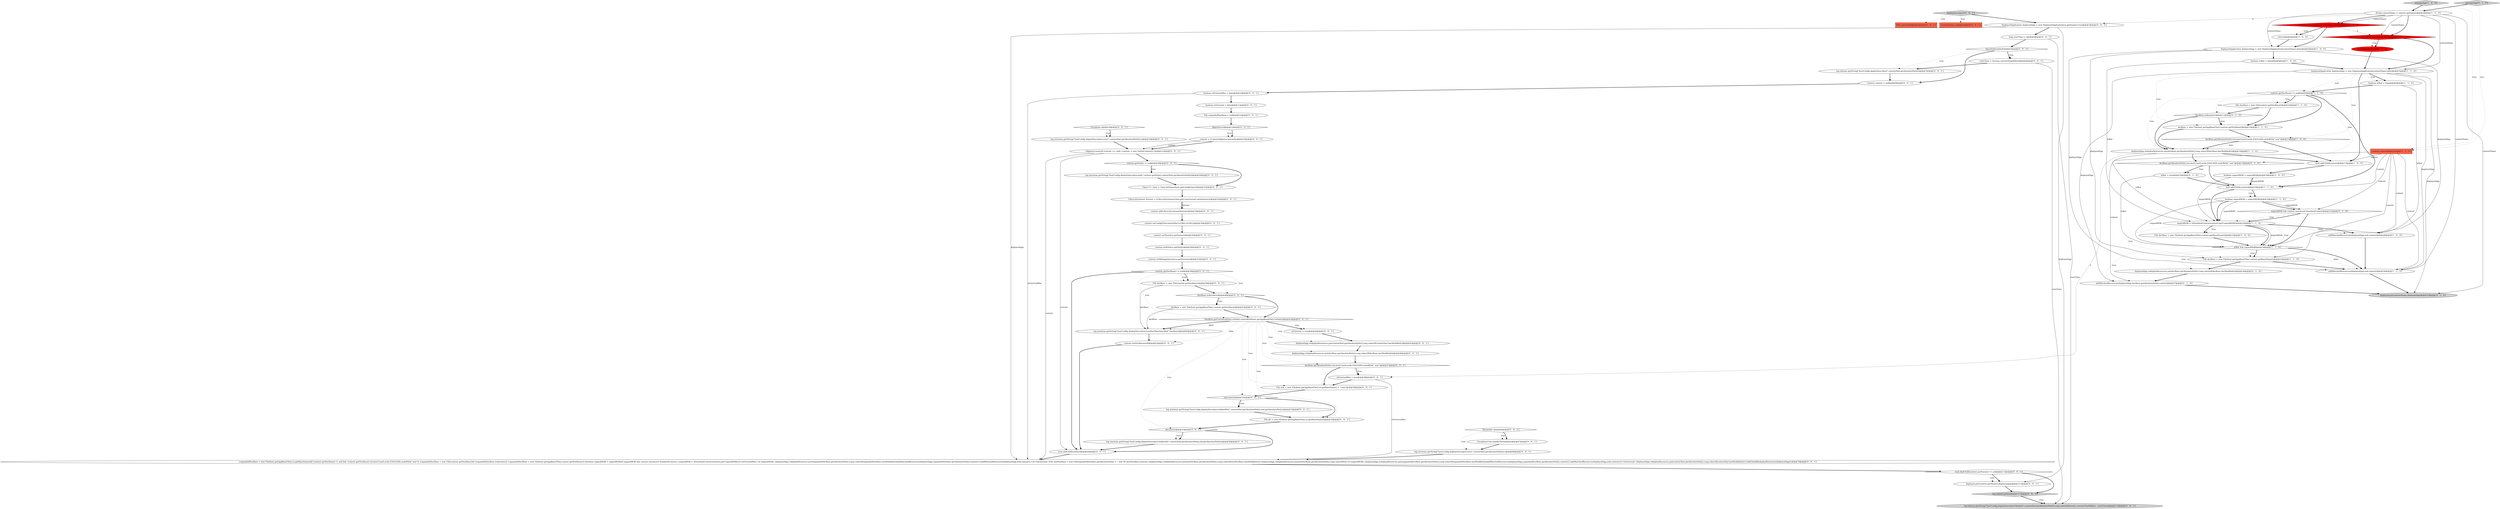 digraph {
47 [style = filled, label = "context.setWebappVersion(cn.getVersion())@@@37@@@['0', '0', '1']", fillcolor = white, shape = ellipse image = "AAA0AAABBB3BBB"];
22 [style = filled, label = "isWar && unpackWAR@@@24@@@['1', '1', '0']", fillcolor = white, shape = diamond image = "AAA0AAABBB1BBB"];
36 [style = filled, label = "DeployedApplication deployedApp = new DeployedApplication(cn.getName(),true)@@@3@@@['0', '0', '1']", fillcolor = white, shape = ellipse image = "AAA0AAABBB3BBB"];
32 [style = filled, label = "!docBase.isAbsolute()@@@11@@@['0', '1', '0']", fillcolor = white, shape = diamond image = "AAA0AAABBB2BBB"];
42 [style = filled, label = "File expandedDocBase = null@@@12@@@['0', '0', '1']", fillcolor = white, shape = ellipse image = "AAA0AAABBB3BBB"];
40 [style = filled, label = "File dir = new File(host.getAppBaseFile(),cn.getBaseName())@@@54@@@['0', '0', '1']", fillcolor = white, shape = ellipse image = "AAA0AAABBB3BBB"];
55 [style = filled, label = "long startTime = 0@@@4@@@['0', '0', '1']", fillcolor = white, shape = ellipse image = "AAA0AAABBB3BBB"];
6 [style = filled, label = "manageApp['1', '0', '0']", fillcolor = lightgray, shape = diamond image = "AAA0AAABBB1BBB"];
5 [style = filled, label = "addWatchedResources(deployedApp,null,context)@@@28@@@['1', '0', '0']", fillcolor = white, shape = ellipse image = "AAA0AAABBB1BBB"];
60 [style = filled, label = "context.addLifecycleListener(listener)@@@33@@@['0', '0', '1']", fillcolor = white, shape = ellipse image = "AAA0AAABBB3BBB"];
8 [style = filled, label = "docBase.getAbsolutePath().toLowerCase(Locale.ENGLISH).endsWith(\".war\")@@@13@@@['1', '0', '0']", fillcolor = white, shape = diamond image = "AAA0AAABBB1BBB"];
49 [style = filled, label = "log.info(sm.getString(\"hostConfig.deployDescriptor\",contextXml.getAbsolutePath()))@@@7@@@['0', '0', '1']", fillcolor = white, shape = ellipse image = "AAA0AAABBB3BBB"];
21 [style = filled, label = "Context context@@@2@@@['1', '1', '0']", fillcolor = tomato, shape = box image = "AAA0AAABBB1BBB"];
9 [style = filled, label = "addWatchedResources(deployedApp,null,context)@@@30@@@['1', '1', '0']", fillcolor = white, shape = ellipse image = "AAA0AAABBB1BBB"];
72 [style = filled, label = "{expandedDocBase = new File(host.getAppBaseFile(),cn.getBaseName())if (context.getDocBase() != null && !context.getDocBase().toLowerCase(Locale.ENGLISH).endsWith(\".war\")) {expandedDocBase = new File(context.getDocBase())if (!expandedDocBase.isAbsolute()) {expandedDocBase = new File(host.getAppBaseFile(),context.getDocBase())}}boolean unpackWAR = unpackWARsif (unpackWAR && context instanceof StandardContext) {unpackWAR = ((StandardContext)context).getUnpackWAR()}if (isExternalWar) {if (unpackWAR) {deployedApp.redeployResources.put(expandedDocBase.getAbsolutePath(),Long.valueOf(expandedDocBase.lastModified()))addWatchedResources(deployedApp,expandedDocBase.getAbsolutePath(),context)}{addWatchedResources(deployedApp,null,context)}}{if (!isExternal) {File warDocBase = new File(expandedDocBase.getAbsolutePath() + \".war\")if (warDocBase.exists()) {deployedApp.redeployResources.put(warDocBase.getAbsolutePath(),Long.valueOf(warDocBase.lastModified()))}{deployedApp.redeployResources.put(warDocBase.getAbsolutePath(),Long.valueOf(0))}}if (unpackWAR) {deployedApp.redeployResources.put(expandedDocBase.getAbsolutePath(),Long.valueOf(expandedDocBase.lastModified()))addWatchedResources(deployedApp,expandedDocBase.getAbsolutePath(),context)}{addWatchedResources(deployedApp,null,context)}if (!isExternal) {deployedApp.redeployResources.put(contextXml.getAbsolutePath(),Long.valueOf(contextXml.lastModified()))}}addGlobalRedeployResources(deployedApp)}@@@70@@@['0', '0', '1']", fillcolor = white, shape = ellipse image = "AAA0AAABBB3BBB"];
43 [style = filled, label = "LifecycleListener listener = (LifecycleListener)clazz.getConstructor().newInstance()@@@32@@@['0', '0', '1']", fillcolor = white, shape = ellipse image = "AAA0AAABBB3BBB"];
15 [style = filled, label = "host.addChild(context)@@@19@@@['1', '1', '0']", fillcolor = white, shape = ellipse image = "AAA0AAABBB1BBB"];
83 [style = filled, label = "ContextName cn@@@2@@@['0', '0', '1']", fillcolor = tomato, shape = box image = "AAA0AAABBB3BBB"];
38 [style = filled, label = "File contextXml@@@2@@@['0', '0', '1']", fillcolor = tomato, shape = box image = "AAA0AAABBB3BBB"];
82 [style = filled, label = "log.warn(sm.getString(\"hostConfig.deployDescriptor.hiddenDir\",contextXml.getAbsolutePath(),dir.getAbsolutePath()))@@@56@@@['0', '0', '1']", fillcolor = white, shape = ellipse image = "AAA0AAABBB3BBB"];
3 [style = filled, label = "context.getDocBase() != null@@@9@@@['1', '1', '0']", fillcolor = white, shape = diamond image = "AAA0AAABBB1BBB"];
35 [style = filled, label = "ExceptionUtils.handleThrowable(t)@@@67@@@['0', '0', '1']", fillcolor = white, shape = ellipse image = "AAA0AAABBB3BBB"];
7 [style = filled, label = "File docBase = new File(context.getDocBase())@@@10@@@['1', '1', '0']", fillcolor = white, shape = ellipse image = "AAA0AAABBB1BBB"];
28 [style = filled, label = "unpackWAR && context instanceof StandardContext@@@21@@@['0', '1', '0']", fillcolor = white, shape = diamond image = "AAA0AAABBB2BBB"];
68 [style = filled, label = "boolean isExternalWar = false@@@10@@@['0', '0', '1']", fillcolor = white, shape = ellipse image = "AAA0AAABBB3BBB"];
12 [style = filled, label = "deployed.containsKey(contextName)@@@4@@@['1', '0', '0']", fillcolor = red, shape = diamond image = "AAA1AAABBB1BBB"];
59 [style = filled, label = "deployDescriptor['0', '0', '1']", fillcolor = lightgray, shape = diamond image = "AAA0AAABBB3BBB"];
73 [style = filled, label = "context.getPath() != null@@@28@@@['0', '0', '1']", fillcolor = white, shape = diamond image = "AAA0AAABBB3BBB"];
33 [style = filled, label = "deployed.put(contextName,deployedApp)@@@32@@@['0', '1', '0']", fillcolor = lightgray, shape = ellipse image = "AAA0AAABBB2BBB"];
71 [style = filled, label = "File docBase = new File(context.getDocBase())@@@39@@@['0', '0', '1']", fillcolor = white, shape = ellipse image = "AAA0AAABBB3BBB"];
2 [style = filled, label = "return@@@4@@@['1', '0', '0']", fillcolor = white, shape = ellipse image = "AAA0AAABBB1BBB"];
14 [style = filled, label = "docBase = new File(host.getAppBaseFile(),context.getDocBase())@@@12@@@['1', '1', '0']", fillcolor = white, shape = ellipse image = "AAA0AAABBB1BBB"];
39 [style = filled, label = "log.info(sm.getString(\"hostConfig.deployDescriptor.finished\",contextXml.getAbsolutePath(),Long.valueOf(System.currentTimeMillis() - startTime)))@@@118@@@['0', '0', '1']", fillcolor = lightgray, shape = ellipse image = "AAA0AAABBB3BBB"];
76 [style = filled, label = "Context context = null@@@9@@@['0', '0', '1']", fillcolor = white, shape = ellipse image = "AAA0AAABBB3BBB"];
62 [style = filled, label = "context = (Context)digester.parse(fis)@@@16@@@['0', '0', '1']", fillcolor = white, shape = ellipse image = "AAA0AAABBB3BBB"];
79 [style = filled, label = "war.exists()@@@51@@@['0', '0', '1']", fillcolor = white, shape = diamond image = "AAA0AAABBB3BBB"];
65 [style = filled, label = "log.warn(sm.getString(\"hostConfig.deployDescriptor.localDocBaseSpecified\",docBase))@@@60@@@['0', '0', '1']", fillcolor = white, shape = ellipse image = "AAA0AAABBB3BBB"];
64 [style = filled, label = "docBase.getAbsolutePath().toLowerCase(Locale.ENGLISH).endsWith(\".war\")@@@47@@@['0', '0', '1']", fillcolor = white, shape = diamond image = "AAA0AAABBB3BBB"];
75 [style = filled, label = "Exception e@@@18@@@['0', '0', '1']", fillcolor = white, shape = diamond image = "AAA0AAABBB3BBB"];
44 [style = filled, label = "host.findChild(context.getName()) != null@@@114@@@['0', '0', '1']", fillcolor = white, shape = diamond image = "AAA0AAABBB3BBB"];
56 [style = filled, label = "docBase = new File(host.getAppBaseFile(),context.getDocBase())@@@41@@@['0', '0', '1']", fillcolor = white, shape = ellipse image = "AAA0AAABBB3BBB"];
24 [style = filled, label = "manageApp['0', '1', '0']", fillcolor = lightgray, shape = diamond image = "AAA0AAABBB2BBB"];
1 [style = filled, label = "DeployedApplication deployedApp = new DeployedApplication(contextName,false)@@@5@@@['1', '0', '0']", fillcolor = white, shape = ellipse image = "AAA0AAABBB1BBB"];
27 [style = filled, label = "isWar = true@@@16@@@['0', '1', '0']", fillcolor = white, shape = ellipse image = "AAA0AAABBB2BBB"];
63 [style = filled, label = "log.warn(sm.getString(\"hostConfig.deployDescriptor.path\",context.getPath(),contextXml.getAbsolutePath()))@@@29@@@['0', '0', '1']", fillcolor = white, shape = ellipse image = "AAA0AAABBB3BBB"];
69 [style = filled, label = "dir.exists()@@@55@@@['0', '0', '1']", fillcolor = white, shape = diamond image = "AAA0AAABBB3BBB"];
50 [style = filled, label = "host.addChild(context)@@@64@@@['0', '0', '1']", fillcolor = white, shape = ellipse image = "AAA0AAABBB3BBB"];
18 [style = filled, label = "File docBase = new File(host.getAppBaseFile(),context.getBaseName())@@@25@@@['1', '1', '0']", fillcolor = white, shape = ellipse image = "AAA0AAABBB1BBB"];
46 [style = filled, label = "isExternalWar = true@@@48@@@['0', '0', '1']", fillcolor = white, shape = ellipse image = "AAA0AAABBB3BBB"];
80 [style = filled, label = "context.setPath(cn.getPath())@@@36@@@['0', '0', '1']", fillcolor = white, shape = ellipse image = "AAA0AAABBB3BBB"];
51 [style = filled, label = "context.getDocBase() != null@@@38@@@['0', '0', '1']", fillcolor = white, shape = diamond image = "AAA0AAABBB3BBB"];
34 [style = filled, label = "context.setName(cn.getName())@@@35@@@['0', '0', '1']", fillcolor = white, shape = ellipse image = "AAA0AAABBB3BBB"];
48 [style = filled, label = "log.isInfoEnabled()@@@5@@@['0', '0', '1']", fillcolor = white, shape = diamond image = "AAA0AAABBB3BBB"];
23 [style = filled, label = "DeployedApplication deployedApp = new DeployedApplication(contextName,false)@@@7@@@['1', '1', '0']", fillcolor = white, shape = ellipse image = "AAA0AAABBB1BBB"];
30 [style = filled, label = "return@@@5@@@['0', '1', '0']", fillcolor = red, shape = ellipse image = "AAA1AAABBB2BBB"];
66 [style = filled, label = "log.error(sm.getString(\"hostConfig.deployDescriptor.error\",contextXml.getAbsolutePath()),t)@@@68@@@['0', '0', '1']", fillcolor = white, shape = ellipse image = "AAA0AAABBB3BBB"];
10 [style = filled, label = "boolean isWar = false@@@8@@@['1', '1', '0']", fillcolor = white, shape = ellipse image = "AAA0AAABBB1BBB"];
31 [style = filled, label = "deployedApp.redeployResources.put(docBase.getAbsolutePath(),Long.valueOf(docBase.lastModified()))@@@26@@@['0', '1', '0']", fillcolor = white, shape = ellipse image = "AAA0AAABBB2BBB"];
45 [style = filled, label = "{digester.reset()if (context == null) {context = new FailedContext()}}@@@21@@@['0', '0', '1']", fillcolor = white, shape = ellipse image = "AAA0AAABBB3BBB"];
4 [style = filled, label = "deployedApp.redeployResources.put(docBase.getAbsolutePath(),Long.valueOf(docBase.lastModified()))@@@14@@@['1', '1', '0']", fillcolor = white, shape = ellipse image = "AAA0AAABBB1BBB"];
77 [style = filled, label = "deployed.put(context.getName(),deployedApp)@@@115@@@['0', '0', '1']", fillcolor = white, shape = ellipse image = "AAA0AAABBB3BBB"];
70 [style = filled, label = "digesterLock@@@14@@@['0', '0', '1']", fillcolor = white, shape = diamond image = "AAA0AAABBB3BBB"];
81 [style = filled, label = "boolean isExternal = false@@@11@@@['0', '0', '1']", fillcolor = white, shape = ellipse image = "AAA0AAABBB3BBB"];
20 [style = filled, label = "String contextName = context.getName()@@@3@@@['1', '1', '0']", fillcolor = white, shape = ellipse image = "AAA0AAABBB1BBB"];
11 [style = filled, label = "boolean unpackWAR = unpackWARs@@@18@@@['1', '0', '0']", fillcolor = white, shape = ellipse image = "AAA0AAABBB1BBB"];
57 [style = filled, label = "context.setConfigFile(contextXml.toURI().toURL())@@@34@@@['0', '0', '1']", fillcolor = white, shape = ellipse image = "AAA0AAABBB3BBB"];
17 [style = filled, label = "boolean isWar = false@@@6@@@['1', '0', '0']", fillcolor = white, shape = ellipse image = "AAA0AAABBB1BBB"];
61 [style = filled, label = "!docBase.getCanonicalFile().toPath().startsWith(host.getAppBaseFile().toPath())@@@43@@@['0', '0', '1']", fillcolor = white, shape = diamond image = "AAA0AAABBB3BBB"];
85 [style = filled, label = "context.setDocBase(null)@@@61@@@['0', '0', '1']", fillcolor = white, shape = ellipse image = "AAA0AAABBB3BBB"];
26 [style = filled, label = "deployed.containsKey(contextName)@@@4@@@['0', '1', '0']", fillcolor = red, shape = diamond image = "AAA1AAABBB2BBB"];
53 [style = filled, label = "deployedApp.redeployResources.put(docBase.getAbsolutePath(),Long.valueOf(docBase.lastModified()))@@@46@@@['0', '0', '1']", fillcolor = white, shape = ellipse image = "AAA0AAABBB3BBB"];
41 [style = filled, label = "Class<?> clazz = Class.forName(host.getConfigClass())@@@31@@@['0', '0', '1']", fillcolor = white, shape = ellipse image = "AAA0AAABBB3BBB"];
16 [style = filled, label = "File docBase = new File(host.getAppBaseFile(),context.getBaseName())@@@23@@@['1', '0', '0']", fillcolor = white, shape = ellipse image = "AAA0AAABBB1BBB"];
13 [style = filled, label = "unpackWAR = ((StandardContext)context).getUnpackWAR()@@@22@@@['1', '1', '0']", fillcolor = white, shape = ellipse image = "AAA0AAABBB1BBB"];
84 [style = filled, label = "File war = new File(host.getAppBaseFile(),cn.getBaseName() + \".war\")@@@50@@@['0', '0', '1']", fillcolor = white, shape = ellipse image = "AAA0AAABBB3BBB"];
74 [style = filled, label = "startTime = System.currentTimeMillis()@@@6@@@['0', '0', '1']", fillcolor = white, shape = ellipse image = "AAA0AAABBB3BBB"];
54 [style = filled, label = "Throwable t@@@66@@@['0', '0', '1']", fillcolor = white, shape = diamond image = "AAA0AAABBB3BBB"];
19 [style = filled, label = "host.addChild(context)@@@17@@@['1', '0', '0']", fillcolor = white, shape = ellipse image = "AAA0AAABBB1BBB"];
25 [style = filled, label = "addWatchedResources(deployedApp,docBase.getAbsolutePath(),context)@@@27@@@['0', '1', '0']", fillcolor = white, shape = ellipse image = "AAA0AAABBB2BBB"];
58 [style = filled, label = "deployedApp.redeployResources.put(contextXml.getAbsolutePath(),Long.valueOf(contextXml.lastModified()))@@@45@@@['0', '0', '1']", fillcolor = white, shape = ellipse image = "AAA0AAABBB3BBB"];
78 [style = filled, label = "!docBase.isAbsolute()@@@40@@@['0', '0', '1']", fillcolor = white, shape = diamond image = "AAA0AAABBB3BBB"];
37 [style = filled, label = "log.isInfoEnabled()@@@117@@@['0', '0', '1']", fillcolor = lightgray, shape = diamond image = "AAA0AAABBB3BBB"];
0 [style = filled, label = "boolean unpackWAR = unpackWARs@@@20@@@['1', '1', '0']", fillcolor = white, shape = ellipse image = "AAA0AAABBB1BBB"];
86 [style = filled, label = "isExternal = true@@@44@@@['0', '0', '1']", fillcolor = white, shape = ellipse image = "AAA0AAABBB3BBB"];
67 [style = filled, label = "log.error(sm.getString(\"hostConfig.deployDescriptor.error\",contextXml.getAbsolutePath()),e)@@@19@@@['0', '0', '1']", fillcolor = white, shape = ellipse image = "AAA0AAABBB3BBB"];
52 [style = filled, label = "log.warn(sm.getString(\"hostConfig.deployDescriptor.hiddenWar\",contextXml.getAbsolutePath(),war.getAbsolutePath()))@@@52@@@['0', '0', '1']", fillcolor = white, shape = ellipse image = "AAA0AAABBB3BBB"];
29 [style = filled, label = "docBase.getAbsolutePath().toLowerCase(Locale.ENGLISH).endsWith(\".war\")@@@15@@@['0', '1', '0']", fillcolor = white, shape = diamond image = "AAA0AAABBB2BBB"];
7->32 [style = bold, label=""];
29->15 [style = bold, label=""];
54->35 [style = dotted, label="true"];
43->60 [style = bold, label=""];
0->22 [style = solid, label="unpackWAR"];
84->79 [style = bold, label=""];
0->13 [style = bold, label=""];
5->9 [style = bold, label=""];
25->33 [style = bold, label=""];
21->25 [style = solid, label="context"];
78->61 [style = bold, label=""];
76->68 [style = bold, label=""];
22->31 [style = dotted, label="true"];
0->13 [style = solid, label="unpackWAR"];
20->26 [style = bold, label=""];
75->67 [style = dotted, label="true"];
4->13 [style = solid, label="isWar"];
73->63 [style = dotted, label="true"];
27->22 [style = solid, label="isWar"];
19->11 [style = bold, label=""];
0->28 [style = solid, label="unpackWAR"];
61->85 [style = dotted, label="false"];
71->65 [style = solid, label="docBase"];
68->72 [style = solid, label="isExternalWar"];
8->4 [style = dotted, label="true"];
27->15 [style = bold, label=""];
57->34 [style = bold, label=""];
36->55 [style = bold, label=""];
69->82 [style = bold, label=""];
7->14 [style = bold, label=""];
69->50 [style = bold, label=""];
34->80 [style = bold, label=""];
1->5 [style = solid, label="deployedApp"];
85->50 [style = bold, label=""];
55->48 [style = bold, label=""];
12->26 [style = dashed, label="0"];
12->2 [style = bold, label=""];
79->52 [style = dotted, label="true"];
55->39 [style = solid, label="startTime"];
51->50 [style = bold, label=""];
48->74 [style = dotted, label="true"];
26->30 [style = dotted, label="true"];
63->41 [style = bold, label=""];
15->0 [style = bold, label=""];
21->19 [style = solid, label="context"];
47->51 [style = bold, label=""];
77->37 [style = bold, label=""];
51->71 [style = dotted, label="true"];
22->9 [style = dotted, label="false"];
32->4 [style = bold, label=""];
13->22 [style = bold, label=""];
61->64 [style = dotted, label="true"];
8->4 [style = bold, label=""];
28->13 [style = dotted, label="true"];
24->21 [style = dotted, label="true"];
21->9 [style = solid, label="context"];
61->79 [style = dotted, label="true"];
51->71 [style = bold, label=""];
10->22 [style = solid, label="isWar"];
64->84 [style = bold, label=""];
18->31 [style = bold, label=""];
3->7 [style = dotted, label="true"];
15->13 [style = bold, label=""];
80->47 [style = bold, label=""];
48->74 [style = bold, label=""];
35->66 [style = bold, label=""];
1->18 [style = solid, label="deployedApp"];
3->29 [style = dotted, label="true"];
9->33 [style = bold, label=""];
42->70 [style = bold, label=""];
61->53 [style = dotted, label="true"];
21->18 [style = solid, label="context"];
22->9 [style = bold, label=""];
59->83 [style = dotted, label="true"];
45->50 [style = solid, label="context"];
4->19 [style = bold, label=""];
62->45 [style = bold, label=""];
13->22 [style = solid, label="unpackWAR"];
12->2 [style = dotted, label="true"];
61->65 [style = dotted, label="false"];
62->45 [style = solid, label="context"];
65->85 [style = bold, label=""];
13->5 [style = dotted, label="false"];
51->78 [style = dotted, label="true"];
12->1 [style = bold, label=""];
13->16 [style = bold, label=""];
1->17 [style = bold, label=""];
36->77 [style = solid, label="deployedApp"];
44->77 [style = bold, label=""];
24->20 [style = bold, label=""];
29->27 [style = bold, label=""];
23->14 [style = dotted, label="true"];
60->57 [style = bold, label=""];
22->18 [style = bold, label=""];
86->58 [style = bold, label=""];
79->52 [style = bold, label=""];
13->22 [style = dotted, label="true"];
11->13 [style = solid, label="unpackWAR"];
3->7 [style = bold, label=""];
72->44 [style = bold, label=""];
45->73 [style = bold, label=""];
74->49 [style = bold, label=""];
18->9 [style = bold, label=""];
23->3 [style = dotted, label="true"];
23->10 [style = bold, label=""];
13->5 [style = bold, label=""];
14->8 [style = bold, label=""];
44->37 [style = bold, label=""];
50->72 [style = bold, label=""];
53->64 [style = bold, label=""];
41->43 [style = bold, label=""];
67->45 [style = bold, label=""];
71->78 [style = bold, label=""];
45->72 [style = solid, label="context"];
14->4 [style = bold, label=""];
13->16 [style = dotted, label="true"];
73->63 [style = bold, label=""];
56->65 [style = solid, label="docBase"];
54->35 [style = bold, label=""];
13->18 [style = dotted, label="true"];
31->25 [style = bold, label=""];
23->33 [style = solid, label="deployedApp"];
22->18 [style = dotted, label="true"];
61->65 [style = bold, label=""];
46->72 [style = solid, label="isExternalWar"];
2->1 [style = bold, label=""];
61->84 [style = dotted, label="true"];
22->25 [style = dotted, label="true"];
21->15 [style = solid, label="context"];
48->76 [style = bold, label=""];
32->14 [style = bold, label=""];
4->29 [style = bold, label=""];
51->61 [style = dotted, label="true"];
4->46 [style = dashed, label="0"];
73->41 [style = bold, label=""];
15->0 [style = dotted, label="true"];
32->14 [style = dotted, label="true"];
17->23 [style = bold, label=""];
20->12 [style = solid, label="contextName"];
21->5 [style = solid, label="context"];
20->23 [style = solid, label="contextName"];
6->20 [style = bold, label=""];
61->58 [style = dotted, label="true"];
23->25 [style = solid, label="deployedApp"];
23->10 [style = dotted, label="true"];
58->53 [style = bold, label=""];
59->38 [style = dotted, label="true"];
1->9 [style = solid, label="deployedApp"];
52->40 [style = bold, label=""];
23->19 [style = bold, label=""];
20->1 [style = solid, label="contextName"];
64->46 [style = dotted, label="true"];
20->9 [style = solid, label="contextName"];
6->21 [style = dotted, label="true"];
44->77 [style = dotted, label="true"];
37->39 [style = bold, label=""];
28->22 [style = bold, label=""];
11->15 [style = solid, label="unpackWAR"];
75->67 [style = bold, label=""];
82->50 [style = bold, label=""];
61->40 [style = dotted, label="true"];
49->76 [style = bold, label=""];
43->60 [style = solid, label="listener"];
3->32 [style = dotted, label="true"];
23->8 [style = dotted, label="true"];
20->33 [style = solid, label="contextName"];
61->86 [style = bold, label=""];
8->19 [style = bold, label=""];
29->27 [style = dotted, label="true"];
78->56 [style = dotted, label="true"];
3->14 [style = bold, label=""];
30->23 [style = bold, label=""];
70->62 [style = bold, label=""];
74->39 [style = solid, label="startTime"];
3->4 [style = dotted, label="true"];
10->3 [style = bold, label=""];
28->13 [style = bold, label=""];
3->15 [style = bold, label=""];
56->61 [style = bold, label=""];
69->82 [style = dotted, label="true"];
64->46 [style = bold, label=""];
16->22 [style = bold, label=""];
46->84 [style = bold, label=""];
61->69 [style = dotted, label="true"];
48->49 [style = dotted, label="true"];
11->15 [style = bold, label=""];
26->30 [style = bold, label=""];
54->66 [style = dotted, label="true"];
17->13 [style = solid, label="isWar"];
81->42 [style = bold, label=""];
61->86 [style = dotted, label="true"];
21->28 [style = solid, label="context"];
20->36 [style = dashed, label="0"];
20->26 [style = solid, label="contextName"];
68->81 [style = bold, label=""];
26->23 [style = bold, label=""];
37->39 [style = dotted, label="true"];
23->9 [style = solid, label="deployedApp"];
20->12 [style = bold, label=""];
36->72 [style = solid, label="deployedApp"];
40->69 [style = bold, label=""];
70->62 [style = dotted, label="true"];
66->72 [style = bold, label=""];
59->36 [style = bold, label=""];
78->56 [style = bold, label=""];
79->40 [style = bold, label=""];
0->28 [style = bold, label=""];
}
